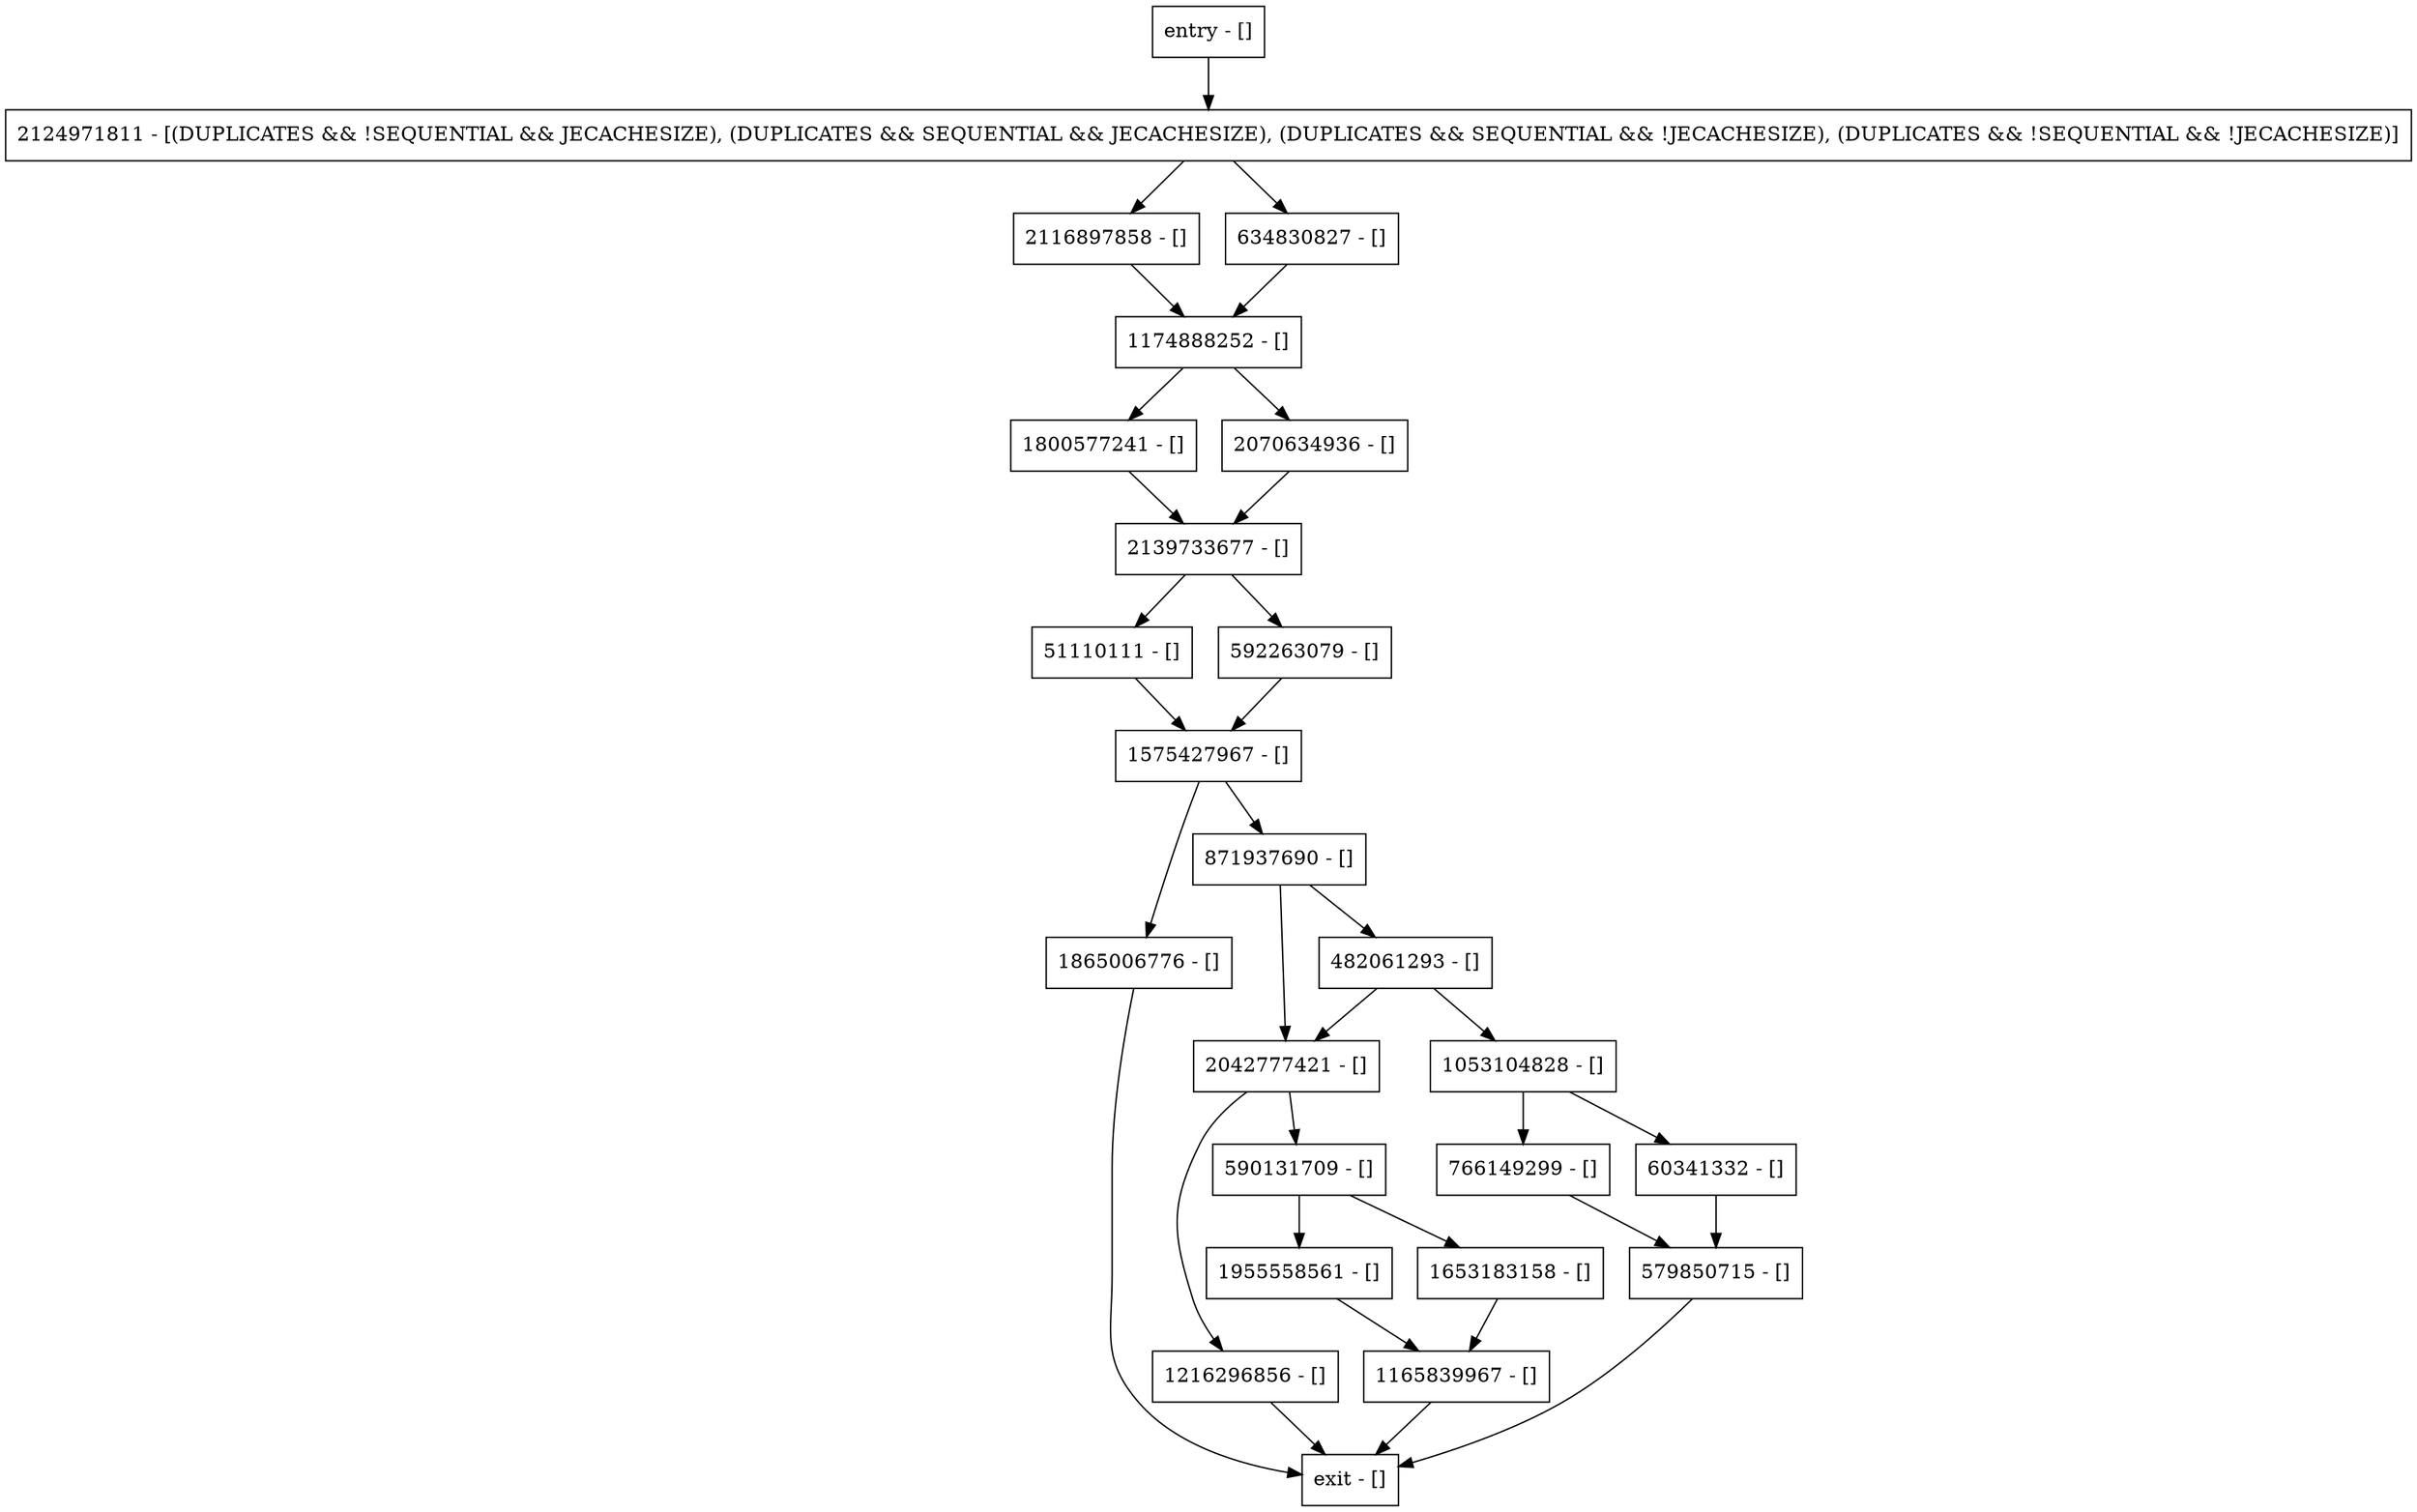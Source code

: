 digraph compare {
node [shape=record];
51110111 [label="51110111 - []"];
766149299 [label="766149299 - []"];
2116897858 [label="2116897858 - []"];
1865006776 [label="1865006776 - []"];
2139733677 [label="2139733677 - []"];
1216296856 [label="1216296856 - []"];
634830827 [label="634830827 - []"];
1800577241 [label="1800577241 - []"];
1174888252 [label="1174888252 - []"];
1053104828 [label="1053104828 - []"];
579850715 [label="579850715 - []"];
590131709 [label="590131709 - []"];
2042777421 [label="2042777421 - []"];
1955558561 [label="1955558561 - []"];
1653183158 [label="1653183158 - []"];
entry [label="entry - []"];
exit [label="exit - []"];
1165839967 [label="1165839967 - []"];
2124971811 [label="2124971811 - [(DUPLICATES && !SEQUENTIAL && JECACHESIZE), (DUPLICATES && SEQUENTIAL && JECACHESIZE), (DUPLICATES && SEQUENTIAL && !JECACHESIZE), (DUPLICATES && !SEQUENTIAL && !JECACHESIZE)]"];
871937690 [label="871937690 - []"];
482061293 [label="482061293 - []"];
2070634936 [label="2070634936 - []"];
592263079 [label="592263079 - []"];
1575427967 [label="1575427967 - []"];
60341332 [label="60341332 - []"];
entry;
exit;
51110111 -> 1575427967;
766149299 -> 579850715;
2116897858 -> 1174888252;
1865006776 -> exit;
2139733677 -> 592263079;
2139733677 -> 51110111;
1216296856 -> exit;
634830827 -> 1174888252;
1800577241 -> 2139733677;
1174888252 -> 2070634936;
1174888252 -> 1800577241;
1053104828 -> 60341332;
1053104828 -> 766149299;
579850715 -> exit;
590131709 -> 1955558561;
590131709 -> 1653183158;
2042777421 -> 590131709;
2042777421 -> 1216296856;
1955558561 -> 1165839967;
1653183158 -> 1165839967;
entry -> 2124971811;
1165839967 -> exit;
2124971811 -> 634830827;
2124971811 -> 2116897858;
871937690 -> 2042777421;
871937690 -> 482061293;
482061293 -> 2042777421;
482061293 -> 1053104828;
2070634936 -> 2139733677;
592263079 -> 1575427967;
1575427967 -> 1865006776;
1575427967 -> 871937690;
60341332 -> 579850715;
}
